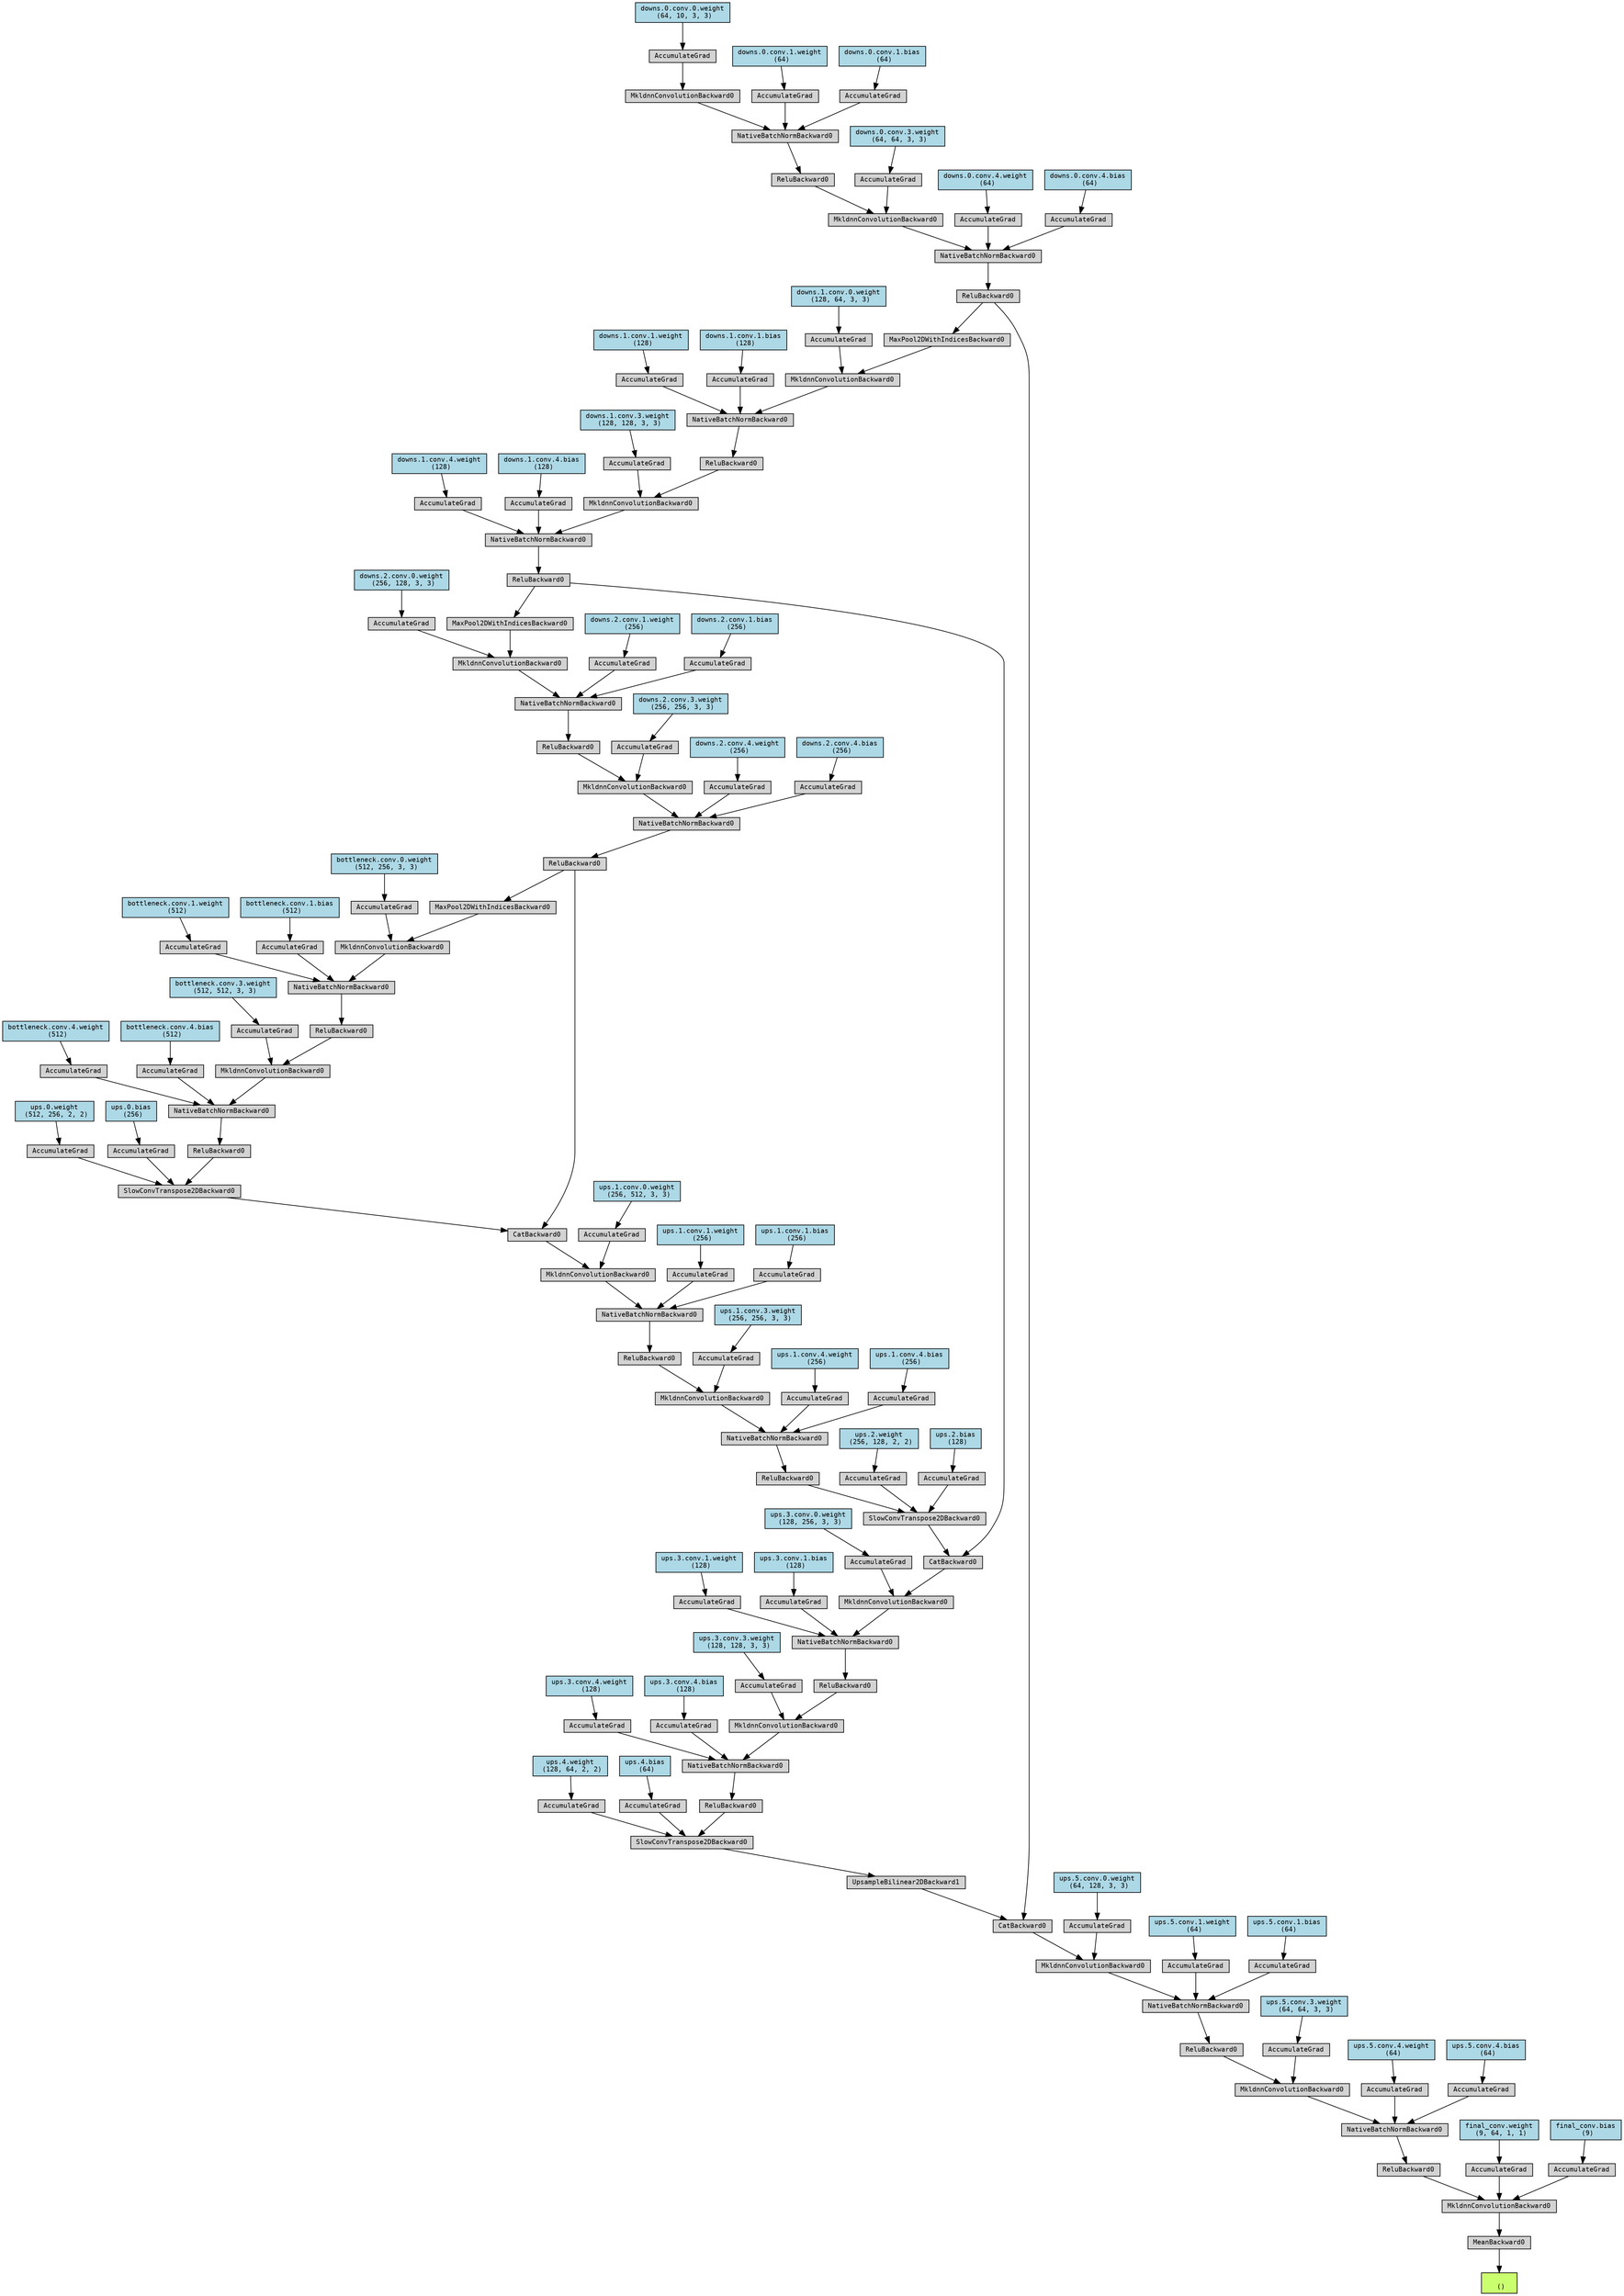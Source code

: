 digraph {
	graph [size="46.8,46.8"]
	node [align=left fontname=monospace fontsize=10 height=0.2 ranksep=0.1 shape=box style=filled]
	1333791775376 [label="
 ()" fillcolor=darkolivegreen1]
	1333792288096 [label=MeanBackward0]
	1333792288336 -> 1333792288096
	1333792288336 [label=MkldnnConvolutionBackward0]
	1333792287712 -> 1333792288336
	1333792287712 [label=ReluBackward0]
	1333792287568 -> 1333792287712
	1333792287568 [label=NativeBatchNormBackward0]
	1333792287616 -> 1333792287568
	1333792287616 [label=MkldnnConvolutionBackward0]
	1333792287136 -> 1333792287616
	1333792287136 [label=ReluBackward0]
	1333792286800 -> 1333792287136
	1333792286800 [label=NativeBatchNormBackward0]
	1333792286944 -> 1333792286800
	1333792286944 [label=MkldnnConvolutionBackward0]
	1333792286608 -> 1333792286944
	1333792286608 [label=CatBackward0]
	1333792285888 -> 1333792286608
	1333792285888 [label=ReluBackward0]
	1333792286272 -> 1333792285888
	1333792286272 [label=NativeBatchNormBackward0]
	1333792286368 -> 1333792286272
	1333792286368 [label=MkldnnConvolutionBackward0]
	1333792287760 -> 1333792286368
	1333792287760 [label=ReluBackward0]
	1333792286176 -> 1333792287760
	1333792286176 [label=NativeBatchNormBackward0]
	1333792285984 -> 1333792286176
	1333792285984 [label=MkldnnConvolutionBackward0]
	1333792285696 -> 1333792285984
	1333690724736 [label="downs.0.conv.0.weight
 (64, 10, 3, 3)" fillcolor=lightblue]
	1333690724736 -> 1333792285696
	1333792285696 [label=AccumulateGrad]
	1333792286224 -> 1333792286176
	1333690725696 [label="downs.0.conv.1.weight
 (64)" fillcolor=lightblue]
	1333690725696 -> 1333792286224
	1333792286224 [label=AccumulateGrad]
	1333792286080 -> 1333792286176
	1333690725776 [label="downs.0.conv.1.bias
 (64)" fillcolor=lightblue]
	1333690725776 -> 1333792286080
	1333792286080 [label=AccumulateGrad]
	1333792286032 -> 1333792286368
	1333690727056 [label="downs.0.conv.3.weight
 (64, 64, 3, 3)" fillcolor=lightblue]
	1333690727056 -> 1333792286032
	1333792286032 [label=AccumulateGrad]
	1333792286464 -> 1333792286272
	1333690727136 [label="downs.0.conv.4.weight
 (64)" fillcolor=lightblue]
	1333690727136 -> 1333792286464
	1333792286464 [label=AccumulateGrad]
	1333792286512 -> 1333792286272
	1333690727216 [label="downs.0.conv.4.bias
 (64)" fillcolor=lightblue]
	1333690727216 -> 1333792286512
	1333792286512 [label=AccumulateGrad]
	1333792286656 -> 1333792286608
	1333792286656 [label=UpsampleBilinear2DBackward1]
	1333792286320 -> 1333792286656
	1333792286320 [label=SlowConvTranspose2DBackward0]
	1333792285792 -> 1333792286320
	1333792285792 [label=ReluBackward0]
	1333792285936 -> 1333792285792
	1333792285936 [label=NativeBatchNormBackward0]
	1333792285600 -> 1333792285936
	1333792285600 [label=MkldnnConvolutionBackward0]
	1333792285264 -> 1333792285600
	1333792285264 [label=ReluBackward0]
	1333792285408 -> 1333792285264
	1333792285408 [label=NativeBatchNormBackward0]
	1333792284976 -> 1333792285408
	1333792284976 [label=MkldnnConvolutionBackward0]
	1333792284928 -> 1333792284976
	1333792284928 [label=CatBackward0]
	1333792284784 -> 1333792284928
	1333792284784 [label=ReluBackward0]
	1335588355136 -> 1333792284784
	1335588355136 [label=NativeBatchNormBackward0]
	1335588354992 -> 1335588355136
	1335588354992 [label=MkldnnConvolutionBackward0]
	1333791723328 -> 1335588354992
	1333791723328 [label=ReluBackward0]
	1333791723184 -> 1333791723328
	1333791723184 [label=NativeBatchNormBackward0]
	1333791723040 -> 1333791723184
	1333791723040 [label=MkldnnConvolutionBackward0]
	1335618119328 -> 1333791723040
	1335618119328 [label=MaxPool2DWithIndicesBackward0]
	1333792285888 -> 1335618119328
	1333690566688 -> 1333791723040
	1333690727936 [label="downs.1.conv.0.weight
 (128, 64, 3, 3)" fillcolor=lightblue]
	1333690727936 -> 1333690566688
	1333690566688 [label=AccumulateGrad]
	1333791723136 -> 1333791723184
	1333690728016 [label="downs.1.conv.1.weight
 (128)" fillcolor=lightblue]
	1333690728016 -> 1333791723136
	1333791723136 [label=AccumulateGrad]
	1333791723280 -> 1333791723184
	1333690728096 [label="downs.1.conv.1.bias
 (128)" fillcolor=lightblue]
	1333690728096 -> 1333791723280
	1333791723280 [label=AccumulateGrad]
	1333791723376 -> 1335588354992
	1333690785936 [label="downs.1.conv.3.weight
 (128, 128, 3, 3)" fillcolor=lightblue]
	1333690785936 -> 1333791723376
	1333791723376 [label=AccumulateGrad]
	1335588352976 -> 1335588355136
	1333690786016 [label="downs.1.conv.4.weight
 (128)" fillcolor=lightblue]
	1333690786016 -> 1335588352976
	1335588352976 [label=AccumulateGrad]
	1333791723088 -> 1335588355136
	1333690786096 [label="downs.1.conv.4.bias
 (128)" fillcolor=lightblue]
	1333690786096 -> 1333791723088
	1333791723088 [label=AccumulateGrad]
	1333792284736 -> 1333792284928
	1333792284736 [label=SlowConvTranspose2DBackward0]
	1335588355040 -> 1333792284736
	1335588355040 [label=ReluBackward0]
	1333791723232 -> 1335588355040
	1333791723232 [label=NativeBatchNormBackward0]
	1333791854848 -> 1333791723232
	1333791854848 [label=MkldnnConvolutionBackward0]
	1333791855088 -> 1333791854848
	1333791855088 [label=ReluBackward0]
	1333791854896 -> 1333791855088
	1333791854896 [label=NativeBatchNormBackward0]
	1333791854752 -> 1333791854896
	1333791854752 [label=MkldnnConvolutionBackward0]
	1333791855664 -> 1333791854752
	1333791855664 [label=CatBackward0]
	1333791854656 -> 1333791855664
	1333791854656 [label=ReluBackward0]
	1333791855568 -> 1333791854656
	1333791855568 [label=NativeBatchNormBackward0]
	1333791855376 -> 1333791855568
	1333791855376 [label=MkldnnConvolutionBackward0]
	1333791855808 -> 1333791855376
	1333791855808 [label=ReluBackward0]
	1333791855328 -> 1333791855808
	1333791855328 [label=NativeBatchNormBackward0]
	1333791855904 -> 1333791855328
	1333791855904 [label=MkldnnConvolutionBackward0]
	1333791855232 -> 1333791855904
	1333791855232 [label=MaxPool2DWithIndicesBackward0]
	1333792284784 -> 1333791855232
	1333791855856 -> 1333791855904
	1333690786496 [label="downs.2.conv.0.weight
 (256, 128, 3, 3)" fillcolor=lightblue]
	1333690786496 -> 1333791855856
	1333791855856 [label=AccumulateGrad]
	1333791856096 -> 1333791855328
	1333690786576 [label="downs.2.conv.1.weight
 (256)" fillcolor=lightblue]
	1333690786576 -> 1333791856096
	1333791856096 [label=AccumulateGrad]
	1333791858496 -> 1333791855328
	1333690786656 [label="downs.2.conv.1.bias
 (256)" fillcolor=lightblue]
	1333690786656 -> 1333791858496
	1333791858496 [label=AccumulateGrad]
	1333791856000 -> 1333791855376
	1333690787056 [label="downs.2.conv.3.weight
 (256, 256, 3, 3)" fillcolor=lightblue]
	1333690787056 -> 1333791856000
	1333791856000 [label=AccumulateGrad]
	1333791855280 -> 1333791855568
	1333690787136 [label="downs.2.conv.4.weight
 (256)" fillcolor=lightblue]
	1333690787136 -> 1333791855280
	1333791855280 [label=AccumulateGrad]
	1333791856720 -> 1333791855568
	1333690787216 [label="downs.2.conv.4.bias
 (256)" fillcolor=lightblue]
	1333690787216 -> 1333791856720
	1333791856720 [label=AccumulateGrad]
	1333791855712 -> 1333791855664
	1333791855712 [label=SlowConvTranspose2DBackward0]
	1333791855760 -> 1333791855712
	1333791855760 [label=ReluBackward0]
	1333791858640 -> 1333791855760
	1333791858640 [label=NativeBatchNormBackward0]
	1333791858400 -> 1333791858640
	1333791858400 [label=MkldnnConvolutionBackward0]
	1333791858112 -> 1333791858400
	1333791858112 [label=ReluBackward0]
	1333791857776 -> 1333791858112
	1333791857776 [label=NativeBatchNormBackward0]
	1333791857680 -> 1333791857776
	1333791857680 [label=MkldnnConvolutionBackward0]
	1333791857296 -> 1333791857680
	1333791857296 [label=MaxPool2DWithIndicesBackward0]
	1333791854656 -> 1333791857296
	1333791857392 -> 1333791857680
	1333690874032 [label="bottleneck.conv.0.weight
 (512, 256, 3, 3)" fillcolor=lightblue]
	1333690874032 -> 1333791857392
	1333791857392 [label=AccumulateGrad]
	1333791857728 -> 1333791857776
	1333690874112 [label="bottleneck.conv.1.weight
 (512)" fillcolor=lightblue]
	1333690874112 -> 1333791857728
	1333791857728 [label=AccumulateGrad]
	1333791858016 -> 1333791857776
	1333690874192 [label="bottleneck.conv.1.bias
 (512)" fillcolor=lightblue]
	1333690874192 -> 1333791858016
	1333791858016 [label=AccumulateGrad]
	1333791858208 -> 1333791858400
	1333690874592 [label="bottleneck.conv.3.weight
 (512, 512, 3, 3)" fillcolor=lightblue]
	1333690874592 -> 1333791858208
	1333791858208 [label=AccumulateGrad]
	1333791858448 -> 1333791858640
	1333690874672 [label="bottleneck.conv.4.weight
 (512)" fillcolor=lightblue]
	1333690874672 -> 1333791858448
	1333791858448 [label=AccumulateGrad]
	1333791856048 -> 1333791858640
	1333690874752 [label="bottleneck.conv.4.bias
 (512)" fillcolor=lightblue]
	1333690874752 -> 1333791856048
	1333791856048 [label=AccumulateGrad]
	1333791855472 -> 1333791855712
	1333690787776 [label="ups.0.weight
 (512, 256, 2, 2)" fillcolor=lightblue]
	1333690787776 -> 1333791855472
	1333791855472 [label=AccumulateGrad]
	1333791856144 -> 1333791855712
	1333690787856 [label="ups.0.bias
 (256)" fillcolor=lightblue]
	1333690787856 -> 1333791856144
	1333791856144 [label=AccumulateGrad]
	1333791854992 -> 1333791854752
	1333690788176 [label="ups.1.conv.0.weight
 (256, 512, 3, 3)" fillcolor=lightblue]
	1333690788176 -> 1333791854992
	1333791854992 [label=AccumulateGrad]
	1333791854800 -> 1333791854896
	1333690788256 [label="ups.1.conv.1.weight
 (256)" fillcolor=lightblue]
	1333690788256 -> 1333791854800
	1333791854800 [label=AccumulateGrad]
	1333791858064 -> 1333791854896
	1333690788336 [label="ups.1.conv.1.bias
 (256)" fillcolor=lightblue]
	1333690788336 -> 1333791858064
	1333791858064 [label=AccumulateGrad]
	1333791856288 -> 1333791854848
	1333690788736 [label="ups.1.conv.3.weight
 (256, 256, 3, 3)" fillcolor=lightblue]
	1333690788736 -> 1333791856288
	1333791856288 [label=AccumulateGrad]
	1333791857056 -> 1333791723232
	1333690788816 [label="ups.1.conv.4.weight
 (256)" fillcolor=lightblue]
	1333690788816 -> 1333791857056
	1333791857056 [label=AccumulateGrad]
	1333791855184 -> 1333791723232
	1333690788896 [label="ups.1.conv.4.bias
 (256)" fillcolor=lightblue]
	1333690788896 -> 1333791855184
	1333791855184 [label=AccumulateGrad]
	1333791723424 -> 1333792284736
	1333690789296 [label="ups.2.weight
 (256, 128, 2, 2)" fillcolor=lightblue]
	1333690789296 -> 1333791723424
	1333791723424 [label=AccumulateGrad]
	1333791723472 -> 1333792284736
	1333690789376 [label="ups.2.bias
 (128)" fillcolor=lightblue]
	1333690789376 -> 1333791723472
	1333791723472 [label=AccumulateGrad]
	1333792284880 -> 1333792284976
	1333690789536 [label="ups.3.conv.0.weight
 (128, 256, 3, 3)" fillcolor=lightblue]
	1333690789536 -> 1333792284880
	1333792284880 [label=AccumulateGrad]
	1333792285168 -> 1333792285408
	1333690789616 [label="ups.3.conv.1.weight
 (128)" fillcolor=lightblue]
	1333690789616 -> 1333792285168
	1333792285168 [label=AccumulateGrad]
	1333792285312 -> 1333792285408
	1333690789696 [label="ups.3.conv.1.bias
 (128)" fillcolor=lightblue]
	1333690789696 -> 1333792285312
	1333792285312 [label=AccumulateGrad]
	1333792285216 -> 1333792285600
	1333690872112 [label="ups.3.conv.3.weight
 (128, 128, 3, 3)" fillcolor=lightblue]
	1333690872112 -> 1333792285216
	1333792285216 [label=AccumulateGrad]
	1333792285648 -> 1333792285936
	1333690872192 [label="ups.3.conv.4.weight
 (128)" fillcolor=lightblue]
	1333690872192 -> 1333792285648
	1333792285648 [label=AccumulateGrad]
	1333792285456 -> 1333792285936
	1333690872272 [label="ups.3.conv.4.bias
 (128)" fillcolor=lightblue]
	1333690872272 -> 1333792285456
	1333792285456 [label=AccumulateGrad]
	1333792285840 -> 1333792286320
	1333690872672 [label="ups.4.weight
 (128, 64, 2, 2)" fillcolor=lightblue]
	1333690872672 -> 1333792285840
	1333792285840 [label=AccumulateGrad]
	1333792286560 -> 1333792286320
	1333690872752 [label="ups.4.bias
 (64)" fillcolor=lightblue]
	1333690872752 -> 1333792286560
	1333792286560 [label=AccumulateGrad]
	1333792286752 -> 1333792286944
	1333690872912 [label="ups.5.conv.0.weight
 (64, 128, 3, 3)" fillcolor=lightblue]
	1333690872912 -> 1333792286752
	1333792286752 [label=AccumulateGrad]
	1333792286848 -> 1333792286800
	1333690872992 [label="ups.5.conv.1.weight
 (64)" fillcolor=lightblue]
	1333690872992 -> 1333792286848
	1333792286848 [label=AccumulateGrad]
	1333792287184 -> 1333792286800
	1333690873072 [label="ups.5.conv.1.bias
 (64)" fillcolor=lightblue]
	1333690873072 -> 1333792287184
	1333792287184 [label=AccumulateGrad]
	1333792287232 -> 1333792287616
	1333690873472 [label="ups.5.conv.3.weight
 (64, 64, 3, 3)" fillcolor=lightblue]
	1333690873472 -> 1333792287232
	1333792287232 [label=AccumulateGrad]
	1333792287376 -> 1333792287568
	1333690873552 [label="ups.5.conv.4.weight
 (64)" fillcolor=lightblue]
	1333690873552 -> 1333792287376
	1333792287376 [label=AccumulateGrad]
	1333792287280 -> 1333792287568
	1333690873632 [label="ups.5.conv.4.bias
 (64)" fillcolor=lightblue]
	1333690873632 -> 1333792287280
	1333792287280 [label=AccumulateGrad]
	1333792287472 -> 1333792288336
	1333690875152 [label="final_conv.weight
 (9, 64, 1, 1)" fillcolor=lightblue]
	1333690875152 -> 1333792287472
	1333792287472 [label=AccumulateGrad]
	1333792287952 -> 1333792288336
	1333690875232 [label="final_conv.bias
 (9)" fillcolor=lightblue]
	1333690875232 -> 1333792287952
	1333792287952 [label=AccumulateGrad]
	1333792288096 -> 1333791775376
}
